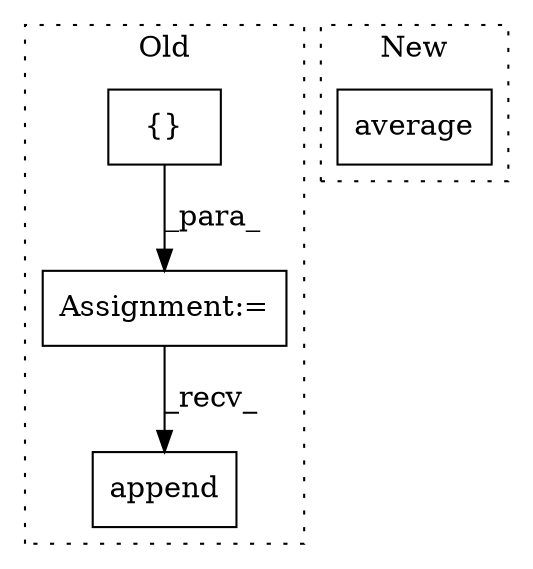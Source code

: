 digraph G {
subgraph cluster0 {
1 [label="append" a="32" s="1280,1323" l="7,1" shape="box"];
3 [label="{}" a="4" s="1009" l="2" shape="box"];
4 [label="Assignment:=" a="7" s="999" l="1" shape="box"];
label = "Old";
style="dotted";
}
subgraph cluster1 {
2 [label="average" a="32" s="1174,1198" l="8,1" shape="box"];
label = "New";
style="dotted";
}
3 -> 4 [label="_para_"];
4 -> 1 [label="_recv_"];
}